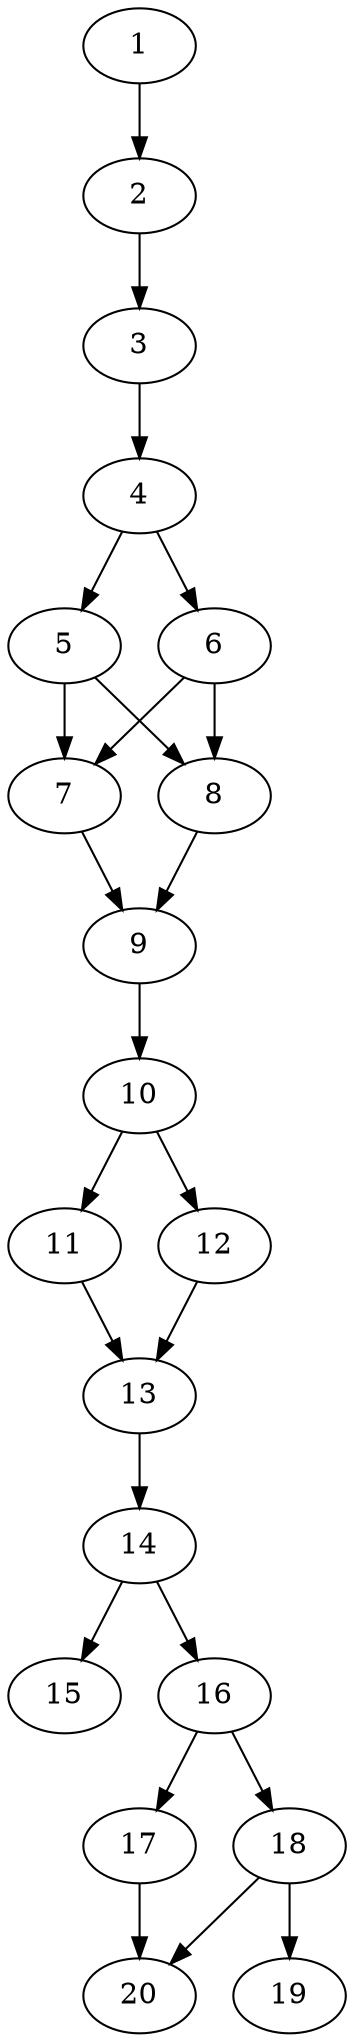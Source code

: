 // DAG automatically generated by daggen at Thu Oct  3 13:58:42 2019
// ./daggen --dot -n 20 --ccr 0.3 --fat 0.3 --regular 0.9 --density 0.7 --mindata 5242880 --maxdata 52428800 
digraph G {
  1 [size="67529387", alpha="0.03", expect_size="20258816"] 
  1 -> 2 [size ="20258816"]
  2 [size="110383787", alpha="0.08", expect_size="33115136"] 
  2 -> 3 [size ="33115136"]
  3 [size="87190187", alpha="0.15", expect_size="26157056"] 
  3 -> 4 [size ="26157056"]
  4 [size="154173440", alpha="0.07", expect_size="46252032"] 
  4 -> 5 [size ="46252032"]
  4 -> 6 [size ="46252032"]
  5 [size="132744533", alpha="0.10", expect_size="39823360"] 
  5 -> 7 [size ="39823360"]
  5 -> 8 [size ="39823360"]
  6 [size="35979947", alpha="0.12", expect_size="10793984"] 
  6 -> 7 [size ="10793984"]
  6 -> 8 [size ="10793984"]
  7 [size="54091093", alpha="0.20", expect_size="16227328"] 
  7 -> 9 [size ="16227328"]
  8 [size="37597867", alpha="0.03", expect_size="11279360"] 
  8 -> 9 [size ="11279360"]
  9 [size="56477013", alpha="0.07", expect_size="16943104"] 
  9 -> 10 [size ="16943104"]
  10 [size="76796587", alpha="0.01", expect_size="23038976"] 
  10 -> 11 [size ="23038976"]
  10 -> 12 [size ="23038976"]
  11 [size="160406187", alpha="0.09", expect_size="48121856"] 
  11 -> 13 [size ="48121856"]
  12 [size="26139307", alpha="0.12", expect_size="7841792"] 
  12 -> 13 [size ="7841792"]
  13 [size="90658133", alpha="0.14", expect_size="27197440"] 
  13 -> 14 [size ="27197440"]
  14 [size="49571840", alpha="0.02", expect_size="14871552"] 
  14 -> 15 [size ="14871552"]
  14 -> 16 [size ="14871552"]
  15 [size="100741120", alpha="0.18", expect_size="30222336"] 
  16 [size="18732373", alpha="0.05", expect_size="5619712"] 
  16 -> 17 [size ="5619712"]
  16 -> 18 [size ="5619712"]
  17 [size="113810773", alpha="0.13", expect_size="34143232"] 
  17 -> 20 [size ="34143232"]
  18 [size="109953707", alpha="0.00", expect_size="32986112"] 
  18 -> 19 [size ="32986112"]
  18 -> 20 [size ="32986112"]
  19 [size="136151040", alpha="0.18", expect_size="40845312"] 
  20 [size="37171200", alpha="0.14", expect_size="11151360"] 
}
